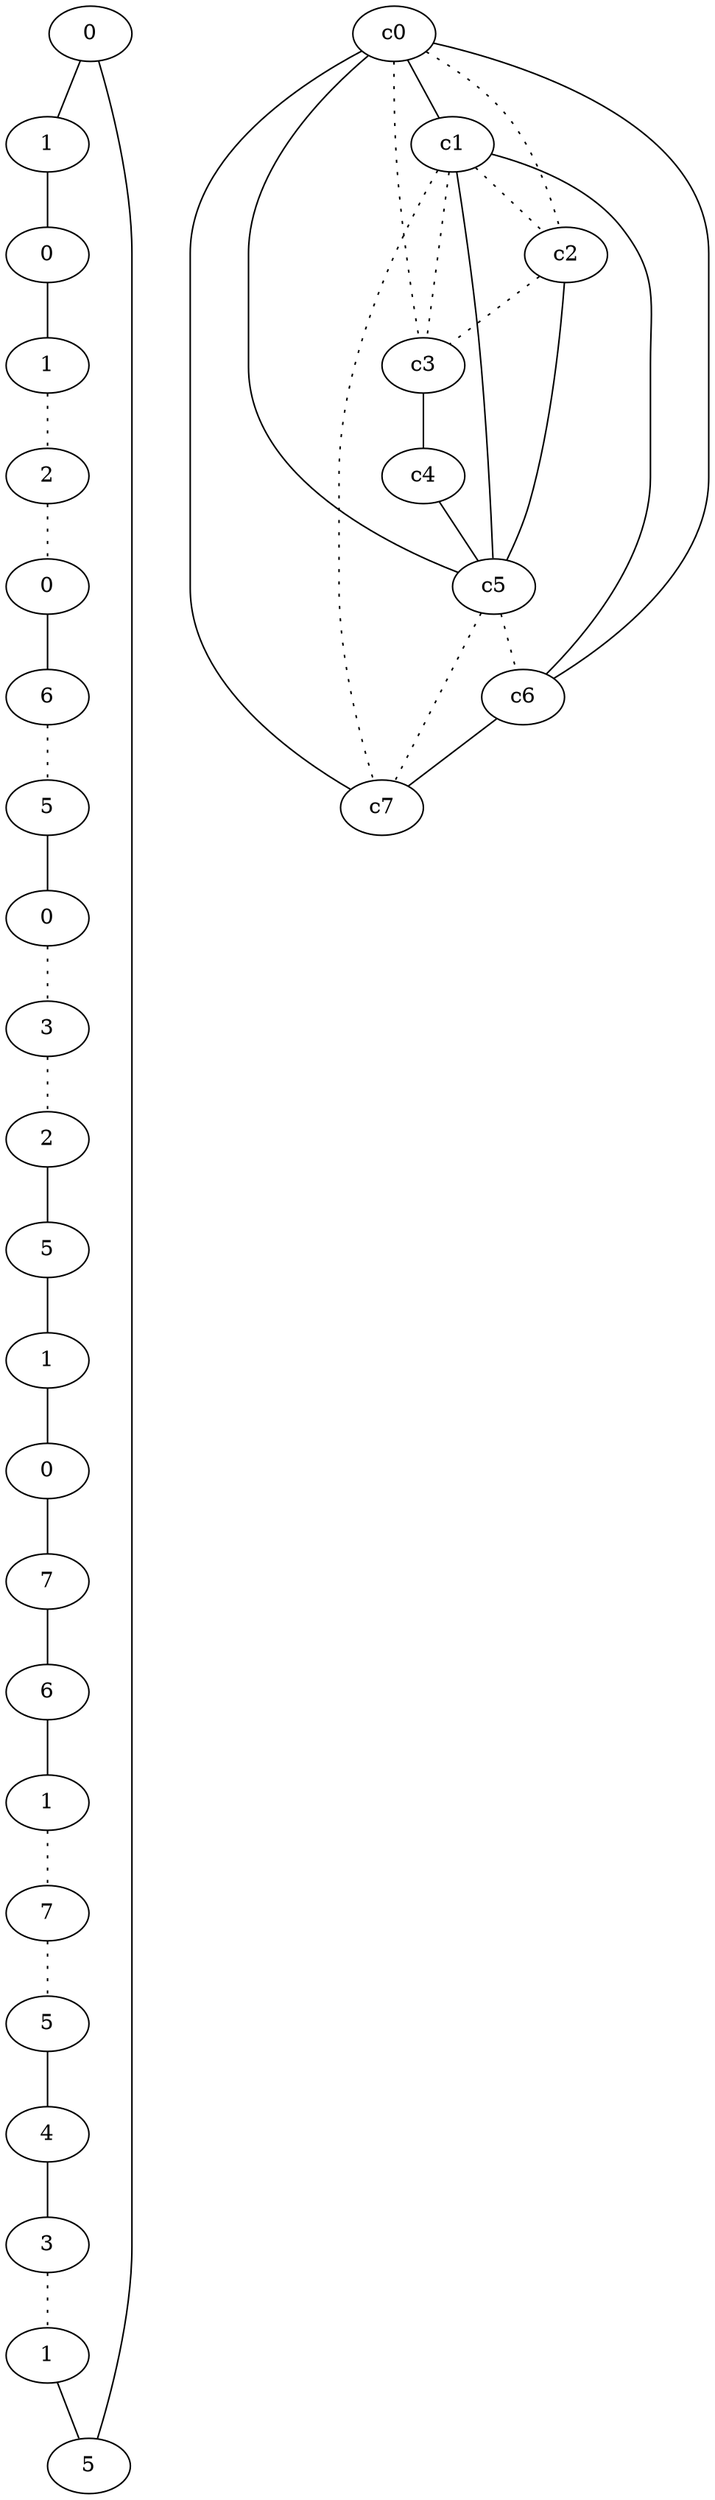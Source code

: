 graph {
a0[label=0];
a1[label=1];
a2[label=0];
a3[label=1];
a4[label=2];
a5[label=0];
a6[label=6];
a7[label=5];
a8[label=0];
a9[label=3];
a10[label=2];
a11[label=5];
a12[label=1];
a13[label=0];
a14[label=7];
a15[label=6];
a16[label=1];
a17[label=7];
a18[label=5];
a19[label=4];
a20[label=3];
a21[label=1];
a22[label=5];
a0 -- a1;
a0 -- a22;
a1 -- a2;
a2 -- a3;
a3 -- a4 [style=dotted];
a4 -- a5 [style=dotted];
a5 -- a6;
a6 -- a7 [style=dotted];
a7 -- a8;
a8 -- a9 [style=dotted];
a9 -- a10 [style=dotted];
a10 -- a11;
a11 -- a12;
a12 -- a13;
a13 -- a14;
a14 -- a15;
a15 -- a16;
a16 -- a17 [style=dotted];
a17 -- a18 [style=dotted];
a18 -- a19;
a19 -- a20;
a20 -- a21 [style=dotted];
a21 -- a22;
c0 -- c1;
c0 -- c2 [style=dotted];
c0 -- c3 [style=dotted];
c0 -- c5;
c0 -- c6;
c0 -- c7;
c1 -- c2 [style=dotted];
c1 -- c3 [style=dotted];
c1 -- c5;
c1 -- c6;
c1 -- c7 [style=dotted];
c2 -- c3 [style=dotted];
c2 -- c5;
c3 -- c4;
c4 -- c5;
c5 -- c6 [style=dotted];
c5 -- c7 [style=dotted];
c6 -- c7;
}
